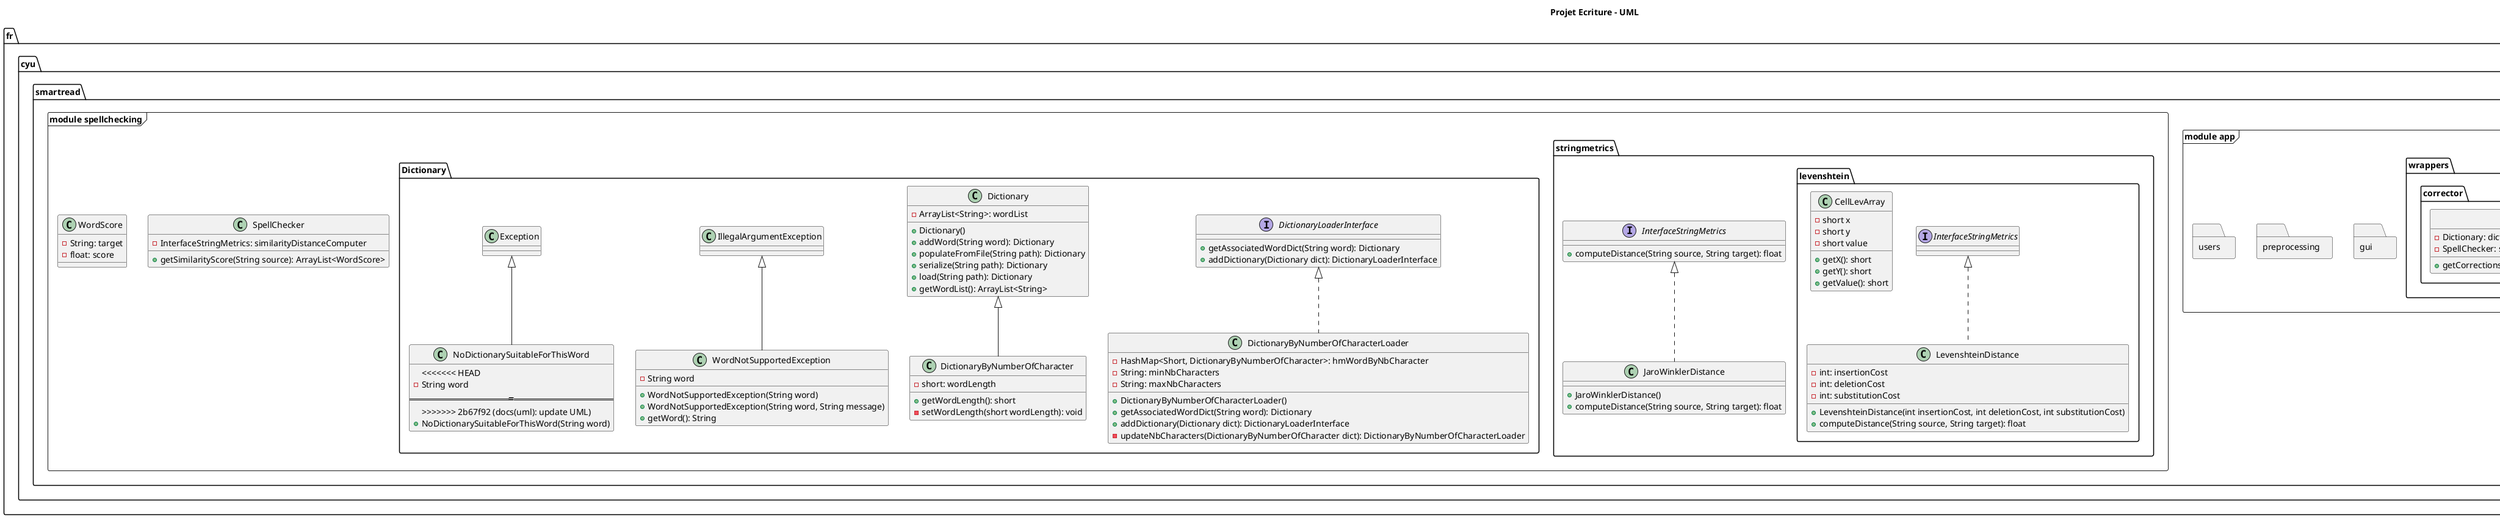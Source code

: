 @startuml "GLP_Ecriture_2023_UML"

skinparam linetype ortho

set namespaceSeparator .

title Projet Ecriture - UML

package fr.cyu.smartread {
    package "module deeplearning" <<Frame>> {
        package activationfunctions <<Folder>> {
        }

        package layers <<Folder>> {
        }

        package lossfunctions <<Folder>> {
        }
    }

    package "module app" <<Frame>> {
        package gui <<Folder>> {
        }

        package preprocessing <<Folder>> {
        }

        package wrappers <<Folder>> {
            package corrector <<Folder>> {
                class Corrector {
                    -Dictionary: dict
                    -SpellChecker: spellChecker

                    +getCorrections(String source, Collection<WordScore> listWords): Collection<CorrectionWords>
                }
            }
        }

        package users <<Folder>> {
        }
    }

    package "module spellchecking" <<Frame>> {
        class SpellChecker {
            -InterfaceStringMetrics: similarityDistanceComputer

            +getSimilarityScore(String source): ArrayList<WordScore>
        }

        class WordScore {
            - String: target
            - float: score
        }

        package stringmetrics <<Folder>> {
            interface InterfaceStringMetrics {
                +computeDistance(String source, String target): float
            }

            package levenshtein <<Folder>> {
                class LevenshteinDistance implements InterfaceStringMetrics {
                    - int: insertionCost
                    - int: deletionCost
                    - int: substitutionCost

                    +LevenshteinDistance(int insertionCost, int deletionCost, int substitutionCost)
                    +computeDistance(String source, String target): float
                }

                class CellLevArray {
                    - short x
                    - short y
                    - short value
                    +getX(): short
                    +getY(): short
                    +getValue(): short
                }
            }

            class JaroWinklerDistance implements InterfaceStringMetrics {
                +JaroWinklerDistance()
                +computeDistance(String source, String target): float
            }
        }
        package Dictionary <<Folder>> {
                    interface DictionaryLoaderInterface {
                        +getAssociatedWordDict(String word): Dictionary
                        +addDictionary(Dictionary dict): DictionaryLoaderInterface
                    }

                    class DictionaryByNumberOfCharacterLoader implements DictionaryLoaderInterface {
                        -HashMap<Short, DictionaryByNumberOfCharacter>: hmWordByNbCharacter
                        -String: minNbCharacters
                        -String: maxNbCharacters

                        +DictionaryByNumberOfCharacterLoader()
                        +getAssociatedWordDict(String word): Dictionary
                        +addDictionary(Dictionary dict): DictionaryLoaderInterface
                        -updateNbCharacters(DictionaryByNumberOfCharacter dict): DictionaryByNumberOfCharacterLoader
                    }

                    class Dictionary {
                        -ArrayList<String>: wordList

                        +Dictionary()
                        +addWord(String word): Dictionary
                        +populateFromFile(String path): Dictionary
                        +serialize(String path): Dictionary
                        +load(String path): Dictionary
                        +getWordList(): ArrayList<String>
                    }

                    class DictionaryByNumberOfCharacter extends Dictionary {
                        -short: wordLength

                        +getWordLength(): short
                        -setWordLength(short wordLength): void
                    }

                    class WordNotSupportedException extends IllegalArgumentException {
                        -String word

                        +WordNotSupportedException(String word)
                        +WordNotSupportedException(String word, String message)
                        +getWord(): String
                    }

                    class NoDictionarySuitableForThisWord extends Exception {
<<<<<<< HEAD
                        -String word
=======
>>>>>>> 2b67f92 (docs(uml): update UML)
                        +NoDictionarySuitableForThisWord(String word)
                    }
                }
    }
}

@enduml